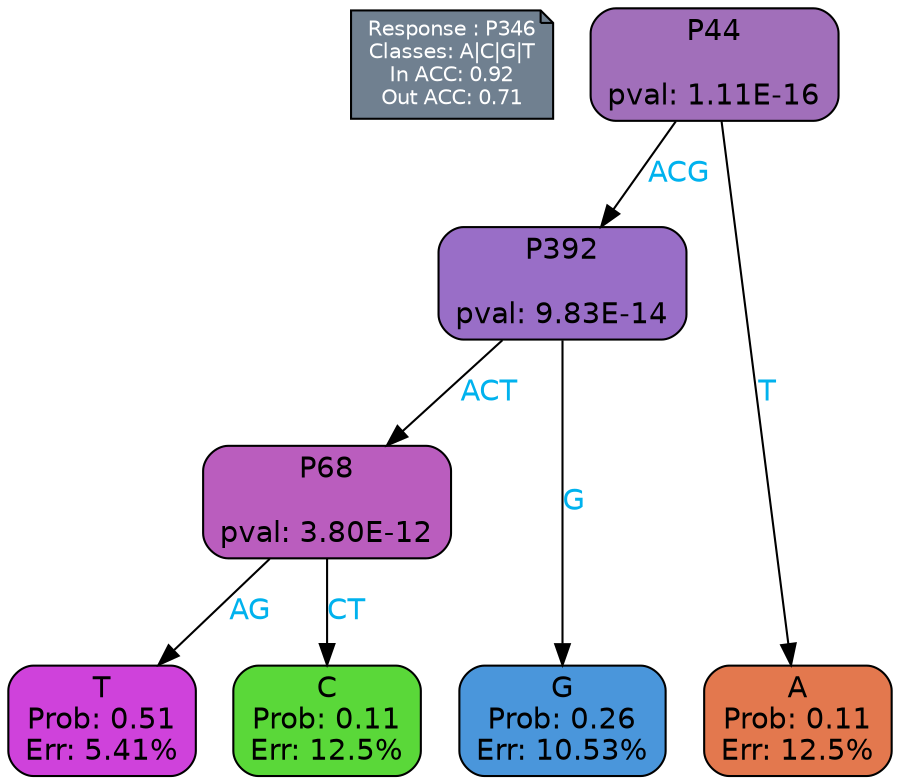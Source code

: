 digraph Tree {
node [shape=box, style="filled, rounded", color="black", fontname=helvetica] ;
graph [ranksep=equally, splines=polylines, bgcolor=transparent, dpi=600] ;
edge [fontname=helvetica] ;
LEGEND [label="Response : P346
Classes: A|C|G|T
In ACC: 0.92
Out ACC: 0.71
",shape=note,align=left,style=filled,fillcolor="slategray",fontcolor="white",fontsize=10];1 [label="P44

pval: 1.11E-16", fillcolor="#a16fba"] ;
2 [label="P392

pval: 9.83E-14", fillcolor="#996ec7"] ;
3 [label="P68

pval: 3.80E-12", fillcolor="#ba5dbe"] ;
4 [label="T
Prob: 0.51
Err: 5.41%", fillcolor="#cf42db"] ;
5 [label="C
Prob: 0.11
Err: 12.5%", fillcolor="#5ad839"] ;
6 [label="G
Prob: 0.26
Err: 10.53%", fillcolor="#4a96db"] ;
7 [label="A
Prob: 0.11
Err: 12.5%", fillcolor="#e3784e"] ;
1 -> 2 [label="ACG",fontcolor=deepskyblue2] ;
1 -> 7 [label="T",fontcolor=deepskyblue2] ;
2 -> 3 [label="ACT",fontcolor=deepskyblue2] ;
2 -> 6 [label="G",fontcolor=deepskyblue2] ;
3 -> 4 [label="AG",fontcolor=deepskyblue2] ;
3 -> 5 [label="CT",fontcolor=deepskyblue2] ;
{rank = same; 4;5;6;7;}{rank = same; LEGEND;1;}}